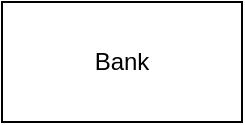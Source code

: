 <mxfile version="16.6.7" type="github">
  <diagram id="_XvX1ry2SoD3X9N9kPX3" name="Page-1">
    <mxGraphModel dx="2035" dy="743" grid="1" gridSize="10" guides="1" tooltips="1" connect="1" arrows="1" fold="1" page="1" pageScale="1" pageWidth="850" pageHeight="1100" math="0" shadow="0">
      <root>
        <mxCell id="0" />
        <mxCell id="1" parent="0" />
        <mxCell id="fxee2EC096Nbxwn1T24N-1" value="&lt;div&gt;Bank&lt;/div&gt;" style="rounded=0;whiteSpace=wrap;html=1;" vertex="1" parent="1">
          <mxGeometry x="-70" y="200" width="120" height="60" as="geometry" />
        </mxCell>
      </root>
    </mxGraphModel>
  </diagram>
</mxfile>
